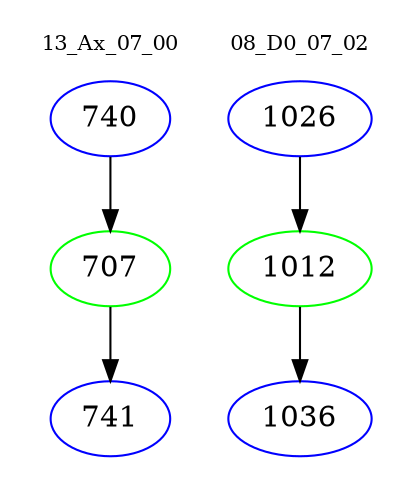 digraph{
subgraph cluster_0 {
color = white
label = "13_Ax_07_00";
fontsize=10;
T0_740 [label="740", color="blue"]
T0_740 -> T0_707 [color="black"]
T0_707 [label="707", color="green"]
T0_707 -> T0_741 [color="black"]
T0_741 [label="741", color="blue"]
}
subgraph cluster_1 {
color = white
label = "08_D0_07_02";
fontsize=10;
T1_1026 [label="1026", color="blue"]
T1_1026 -> T1_1012 [color="black"]
T1_1012 [label="1012", color="green"]
T1_1012 -> T1_1036 [color="black"]
T1_1036 [label="1036", color="blue"]
}
}
